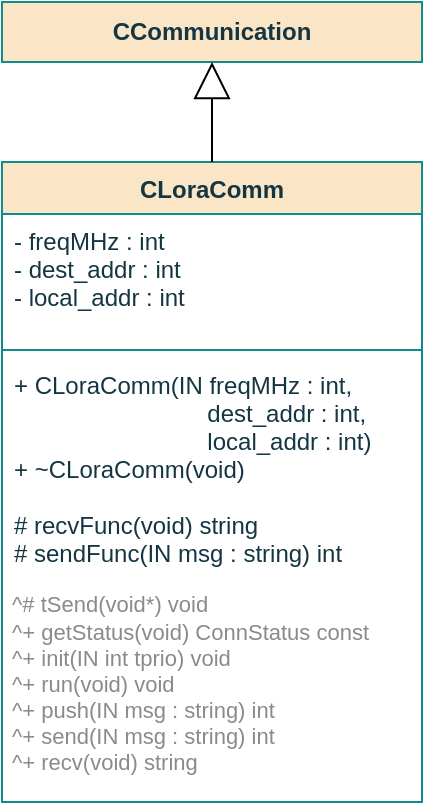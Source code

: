 <mxfile version="16.0.0" type="github" pages="4">
  <diagram id="fWEu4t-EW_wei3MwVTip" name="Class">
    <mxGraphModel dx="771" dy="437" grid="1" gridSize="10" guides="1" tooltips="1" connect="1" arrows="1" fold="1" page="1" pageScale="1" pageWidth="850" pageHeight="1100" math="0" shadow="0">
      <root>
        <mxCell id="0" />
        <mxCell id="1" parent="0" />
        <mxCell id="c93XpwLS8CslaClu3LFZ-1" value="CLoraComm" style="swimlane;fontStyle=1;align=center;verticalAlign=top;childLayout=stackLayout;horizontal=1;startSize=26;horizontalStack=0;resizeParent=1;resizeParentMax=0;resizeLast=0;collapsible=1;marginBottom=0;fillColor=#FAE5C7;strokeColor=#0F8B8D;fontColor=#143642;" parent="1" vertex="1">
          <mxGeometry x="310" y="160" width="210" height="320" as="geometry" />
        </mxCell>
        <mxCell id="c93XpwLS8CslaClu3LFZ-2" value="- freqMHz : int&#xa;- dest_addr : int&#xa;- local_addr : int&#xa;&#xa;&#xa;&#xa;&#xa;&#xa;" style="text;strokeColor=none;fillColor=none;align=left;verticalAlign=top;spacingLeft=4;spacingRight=4;overflow=hidden;rotatable=0;points=[[0,0.5],[1,0.5]];portConstraint=eastwest;fontColor=#143642;" parent="c93XpwLS8CslaClu3LFZ-1" vertex="1">
          <mxGeometry y="26" width="210" height="64" as="geometry" />
        </mxCell>
        <mxCell id="c93XpwLS8CslaClu3LFZ-3" value="" style="line;strokeWidth=1;fillColor=none;align=left;verticalAlign=middle;spacingTop=-1;spacingLeft=3;spacingRight=3;rotatable=0;labelPosition=right;points=[];portConstraint=eastwest;labelBackgroundColor=#DAD2D8;strokeColor=#0F8B8D;fontColor=#143642;" parent="c93XpwLS8CslaClu3LFZ-1" vertex="1">
          <mxGeometry y="90" width="210" height="8" as="geometry" />
        </mxCell>
        <mxCell id="c93XpwLS8CslaClu3LFZ-4" value="+ CLoraComm(IN freqMHz : int,&#xa;                             dest_addr : int,&#xa;                             local_addr : int)&#xa;+ ~CLoraComm(void)&#xa;&#xa;# recvFunc(void) string&#xa;# sendFunc(IN msg : string) int &#xa;&#xa;&#xa;&#xa;" style="text;strokeColor=none;fillColor=none;align=left;verticalAlign=top;spacingLeft=4;spacingRight=4;overflow=hidden;rotatable=0;points=[[0,0.5],[1,0.5]];portConstraint=eastwest;fontColor=#143642;" parent="c93XpwLS8CslaClu3LFZ-1" vertex="1">
          <mxGeometry y="98" width="210" height="222" as="geometry" />
        </mxCell>
        <mxCell id="QjQafICjfFNIdCcySg0X-1" value="CCommunication" style="rounded=0;whiteSpace=wrap;html=1;sketch=0;fontColor=#143642;strokeColor=#0F8B8D;fillColor=#FAE5C7;fontStyle=1" parent="1" vertex="1">
          <mxGeometry x="310" y="80" width="210" height="30" as="geometry" />
        </mxCell>
        <mxCell id="QjQafICjfFNIdCcySg0X-2" value="" style="endArrow=block;endSize=16;endFill=0;html=1;rounded=0;exitX=0.5;exitY=0;exitDx=0;exitDy=0;entryX=0.5;entryY=1;entryDx=0;entryDy=0;" parent="1" source="c93XpwLS8CslaClu3LFZ-1" target="QjQafICjfFNIdCcySg0X-1" edge="1">
          <mxGeometry width="160" relative="1" as="geometry">
            <mxPoint x="510" y="174.76" as="sourcePoint" />
            <mxPoint x="600" y="175" as="targetPoint" />
          </mxGeometry>
        </mxCell>
        <mxCell id="4q7A1GU3DQohU1U9Y9Zb-1" value="&lt;div style=&quot;font-size: 11px&quot;&gt;&lt;font style=&quot;font-size: 11px&quot; color=&quot;#8A8A8A&quot;&gt;^# tSend(void*) void&lt;br&gt;&lt;/font&gt;&lt;/div&gt;&lt;div style=&quot;font-size: 11px&quot;&gt;&lt;font style=&quot;font-size: 11px&quot; color=&quot;#8A8A8A&quot;&gt;^+ getStatus(void) ConnStatus const&lt;br style=&quot;font-size: 11px&quot;&gt;&lt;/font&gt;&lt;/div&gt;&lt;div style=&quot;font-size: 11px&quot;&gt;&lt;div style=&quot;font-size: 11px&quot;&gt;&lt;font style=&quot;font-size: 11px&quot; color=&quot;#8A8A8A&quot;&gt;^+ init(IN int tprio) void&lt;/font&gt;&lt;/div&gt;&lt;font style=&quot;font-size: 11px&quot; color=&quot;#8A8A8A&quot;&gt;^+ run(void) void&lt;/font&gt;&lt;/div&gt;&lt;font style=&quot;font-size: 11px&quot; color=&quot;#8A8A8A&quot;&gt;^+ push(IN msg : string) int&lt;br style=&quot;font-size: 11px&quot;&gt;^+ send(IN msg : string) int&lt;br style=&quot;font-size: 11px&quot;&gt;^+ recv(void) string&lt;/font&gt;" style="text;html=1;align=left;verticalAlign=middle;resizable=0;points=[];autosize=1;strokeColor=none;fillColor=none;opacity=10;fontSize=11;" parent="1" vertex="1">
          <mxGeometry x="313" y="366" width="210" height="110" as="geometry" />
        </mxCell>
      </root>
    </mxGraphModel>
  </diagram>
  <diagram id="54gmfY9uxFaU0y4bCuxx" name="Constructor">
    <mxGraphModel dx="771" dy="437" grid="1" gridSize="10" guides="1" tooltips="1" connect="1" arrows="1" fold="1" page="1" pageScale="1" pageWidth="850" pageHeight="1100" math="0" shadow="0">
      <root>
        <mxCell id="YE7-BCoIbk_1VqUBDQ1K-0" />
        <mxCell id="YE7-BCoIbk_1VqUBDQ1K-1" parent="YE7-BCoIbk_1VqUBDQ1K-0" />
        <mxCell id="YE7-BCoIbk_1VqUBDQ1K-2" style="edgeStyle=orthogonalEdgeStyle;curved=0;rounded=1;sketch=0;orthogonalLoop=1;jettySize=auto;html=1;exitX=0.5;exitY=1;exitDx=0;exitDy=0;entryX=0.5;entryY=0;entryDx=0;entryDy=0;fontColor=#143642;strokeColor=#A8201A;fillColor=#FAE5C7;" parent="YE7-BCoIbk_1VqUBDQ1K-1" source="YE7-BCoIbk_1VqUBDQ1K-3" edge="1">
          <mxGeometry relative="1" as="geometry">
            <mxPoint x="516.52" y="160" as="targetPoint" />
          </mxGeometry>
        </mxCell>
        <mxCell id="YE7-BCoIbk_1VqUBDQ1K-3" value="&lt;div&gt;CLoraComm&lt;/div&gt;&lt;div&gt;&lt;br&gt;&lt;/div&gt;&lt;div&gt;IN: &lt;span style=&quot;font-weight: normal&quot;&gt;&lt;i&gt;freq&lt;/i&gt;&lt;/span&gt;&lt;br&gt;&lt;/div&gt;" style="ellipse;whiteSpace=wrap;html=1;fillColor=#FAE5C7;strokeColor=#0F8B8D;fontColor=#143642;fontStyle=1" parent="YE7-BCoIbk_1VqUBDQ1K-1" vertex="1">
          <mxGeometry x="453.52" y="60" width="125.5" height="60" as="geometry" />
        </mxCell>
        <mxCell id="YE7-BCoIbk_1VqUBDQ1K-4" value="end" style="ellipse;whiteSpace=wrap;html=1;fillColor=#FAE5C7;strokeColor=#0F8B8D;fontColor=#143642;fontStyle=1" parent="YE7-BCoIbk_1VqUBDQ1K-1" vertex="1">
          <mxGeometry x="492.27" y="450" width="48" height="30" as="geometry" />
        </mxCell>
        <mxCell id="YE7-BCoIbk_1VqUBDQ1K-5" style="edgeStyle=orthogonalEdgeStyle;rounded=1;orthogonalLoop=1;jettySize=auto;html=1;exitX=0.5;exitY=1;exitDx=0;exitDy=0;entryX=0.5;entryY=0;entryDx=0;entryDy=0;fontSize=11;strokeColor=#A8201A;" parent="YE7-BCoIbk_1VqUBDQ1K-1" source="YE7-BCoIbk_1VqUBDQ1K-6" target="YE7-BCoIbk_1VqUBDQ1K-11" edge="1">
          <mxGeometry relative="1" as="geometry" />
        </mxCell>
        <mxCell id="YE7-BCoIbk_1VqUBDQ1K-6" value="LoraBegin(&lt;i&gt;&lt;span style=&quot;font-weight: normal&quot;&gt;freq&lt;/span&gt;&lt;/i&gt;)" style="shape=process;whiteSpace=wrap;html=1;backgroundOutline=1;rounded=0;sketch=0;fontColor=#143642;strokeColor=#0F8B8D;fillColor=#FAE5C7;fontStyle=1" parent="YE7-BCoIbk_1VqUBDQ1K-1" vertex="1">
          <mxGeometry x="435.95" y="257" width="160.64" height="40" as="geometry" />
        </mxCell>
        <mxCell id="YE7-BCoIbk_1VqUBDQ1K-7" style="edgeStyle=orthogonalEdgeStyle;rounded=1;orthogonalLoop=1;jettySize=auto;html=1;exitX=0.5;exitY=0;exitDx=0;exitDy=0;fontSize=11;strokeColor=#A8201A;startArrow=none;" parent="YE7-BCoIbk_1VqUBDQ1K-1" source="YE7-BCoIbk_1VqUBDQ1K-16" edge="1">
          <mxGeometry relative="1" as="geometry">
            <mxPoint x="525.43" y="217.0" as="targetPoint" />
            <Array as="points">
              <mxPoint x="690.43" y="217" />
            </Array>
          </mxGeometry>
        </mxCell>
        <mxCell id="YE7-BCoIbk_1VqUBDQ1K-8" style="edgeStyle=orthogonalEdgeStyle;rounded=1;orthogonalLoop=1;jettySize=auto;html=1;exitX=1;exitY=0.5;exitDx=0;exitDy=0;entryX=0.5;entryY=1;entryDx=0;entryDy=0;fontSize=11;strokeColor=#A8201A;" parent="YE7-BCoIbk_1VqUBDQ1K-1" source="YE7-BCoIbk_1VqUBDQ1K-11" target="YE7-BCoIbk_1VqUBDQ1K-16" edge="1">
          <mxGeometry relative="1" as="geometry" />
        </mxCell>
        <mxCell id="YE7-BCoIbk_1VqUBDQ1K-9" value="No" style="edgeLabel;html=1;align=center;verticalAlign=middle;resizable=0;points=[];fontSize=11;" parent="YE7-BCoIbk_1VqUBDQ1K-8" vertex="1" connectable="0">
          <mxGeometry x="-0.9" y="-2" relative="1" as="geometry">
            <mxPoint as="offset" />
          </mxGeometry>
        </mxCell>
        <mxCell id="YE7-BCoIbk_1VqUBDQ1K-10" style="edgeStyle=orthogonalEdgeStyle;rounded=1;orthogonalLoop=1;jettySize=auto;html=1;exitX=0;exitY=0.5;exitDx=0;exitDy=0;entryX=0.5;entryY=0;entryDx=0;entryDy=0;strokeColor=#A8201A;" parent="YE7-BCoIbk_1VqUBDQ1K-1" source="YE7-BCoIbk_1VqUBDQ1K-11" target="YE7-BCoIbk_1VqUBDQ1K-4" edge="1">
          <mxGeometry relative="1" as="geometry">
            <mxPoint x="515.765" y="430.0" as="targetPoint" />
          </mxGeometry>
        </mxCell>
        <mxCell id="YE7-BCoIbk_1VqUBDQ1K-11" value="&lt;div&gt;Lora&lt;/div&gt;&lt;div&gt;Initialized ?&lt;/div&gt;" style="rhombus;whiteSpace=wrap;html=1;rounded=0;sketch=0;fontColor=#143642;strokeColor=#0F8B8D;fillColor=#FAE5C7;" parent="YE7-BCoIbk_1VqUBDQ1K-1" vertex="1">
          <mxGeometry x="467.27" y="320" width="98" height="90" as="geometry" />
        </mxCell>
        <mxCell id="YE7-BCoIbk_1VqUBDQ1K-12" style="edgeStyle=orthogonalEdgeStyle;rounded=1;orthogonalLoop=1;jettySize=auto;html=1;exitX=0.5;exitY=1;exitDx=0;exitDy=0;entryX=0.5;entryY=0;entryDx=0;entryDy=0;fontSize=11;strokeColor=#A8201A;startArrow=none;" parent="YE7-BCoIbk_1VqUBDQ1K-1" source="YE7-BCoIbk_1VqUBDQ1K-15" target="YE7-BCoIbk_1VqUBDQ1K-6" edge="1">
          <mxGeometry relative="1" as="geometry" />
        </mxCell>
        <mxCell id="YE7-BCoIbk_1VqUBDQ1K-13" style="edgeStyle=orthogonalEdgeStyle;rounded=1;orthogonalLoop=1;jettySize=auto;html=1;exitX=0.5;exitY=1;exitDx=0;exitDy=0;entryX=0.5;entryY=0;entryDx=0;entryDy=0;strokeColor=#A8201A;" parent="YE7-BCoIbk_1VqUBDQ1K-1" source="YE7-BCoIbk_1VqUBDQ1K-14" target="YE7-BCoIbk_1VqUBDQ1K-15" edge="1">
          <mxGeometry relative="1" as="geometry" />
        </mxCell>
        <mxCell id="YE7-BCoIbk_1VqUBDQ1K-14" value="ConfigPins" style="shape=process;whiteSpace=wrap;html=1;backgroundOutline=1;rounded=0;sketch=0;fontColor=#143642;strokeColor=#0F8B8D;fillColor=#FAE5C7;fontStyle=1" parent="YE7-BCoIbk_1VqUBDQ1K-1" vertex="1">
          <mxGeometry x="441.27" y="160" width="150" height="40" as="geometry" />
        </mxCell>
        <mxCell id="YE7-BCoIbk_1VqUBDQ1K-15" value="" style="ellipse;whiteSpace=wrap;html=1;aspect=fixed;rounded=0;sketch=0;fontColor=#143642;strokeColor=#0F8B8D;fillColor=#FAE5C7;" parent="YE7-BCoIbk_1VqUBDQ1K-1" vertex="1">
          <mxGeometry x="506.27" y="220" width="20" height="20" as="geometry" />
        </mxCell>
        <mxCell id="YE7-BCoIbk_1VqUBDQ1K-16" value="&lt;b&gt;Log&lt;/b&gt; connection error" style="rounded=0;whiteSpace=wrap;html=1;sketch=0;fontColor=#143642;strokeColor=#0F8B8D;fillColor=#FAE5C7;" parent="YE7-BCoIbk_1VqUBDQ1K-1" vertex="1">
          <mxGeometry x="630.43" y="260" width="120.05" height="37" as="geometry" />
        </mxCell>
      </root>
    </mxGraphModel>
  </diagram>
  <diagram id="0hnrLzMrPIrvC21Ddi-R" name="recvFunc">
    <mxGraphModel dx="450" dy="255" grid="1" gridSize="10" guides="1" tooltips="1" connect="1" arrows="1" fold="1" page="1" pageScale="1" pageWidth="850" pageHeight="1100" math="0" shadow="0">
      <root>
        <mxCell id="DOHKxH0JR9qbzWTHp2MG-0" />
        <mxCell id="DOHKxH0JR9qbzWTHp2MG-1" parent="DOHKxH0JR9qbzWTHp2MG-0" />
        <mxCell id="e-vAVZq-TQv7bJ1IQasg-0" style="edgeStyle=orthogonalEdgeStyle;curved=0;rounded=1;sketch=0;orthogonalLoop=1;jettySize=auto;html=1;exitX=0.5;exitY=1;exitDx=0;exitDy=0;entryX=0.5;entryY=0;entryDx=0;entryDy=0;fontColor=#143642;strokeColor=#A8201A;fillColor=#FAE5C7;" parent="DOHKxH0JR9qbzWTHp2MG-1" source="e-vAVZq-TQv7bJ1IQasg-1" edge="1">
          <mxGeometry relative="1" as="geometry">
            <mxPoint x="425.37" y="170" as="targetPoint" />
          </mxGeometry>
        </mxCell>
        <mxCell id="e-vAVZq-TQv7bJ1IQasg-1" value="&lt;div&gt;RecvFunc&lt;/div&gt;&lt;div&gt;&lt;br&gt;&lt;/div&gt;&lt;div&gt;OUT: &lt;span style=&quot;font-weight: normal&quot;&gt;&lt;i&gt;message&lt;/i&gt;&lt;/span&gt;&lt;br&gt;&lt;/div&gt;" style="ellipse;whiteSpace=wrap;html=1;fillColor=#FAE5C7;strokeColor=#0F8B8D;fontColor=#143642;fontStyle=1" parent="DOHKxH0JR9qbzWTHp2MG-1" vertex="1">
          <mxGeometry x="362.37" y="70" width="125.5" height="60" as="geometry" />
        </mxCell>
        <mxCell id="e-vAVZq-TQv7bJ1IQasg-4" value="Returns &lt;i&gt;message&lt;/i&gt;" style="edgeStyle=orthogonalEdgeStyle;curved=0;rounded=1;sketch=0;orthogonalLoop=1;jettySize=auto;html=1;fontColor=#143642;strokeColor=#A8201A;fillColor=#FAE5C7;entryX=0.5;entryY=0;entryDx=0;entryDy=0;exitX=0.5;exitY=1;exitDx=0;exitDy=0;" parent="DOHKxH0JR9qbzWTHp2MG-1" source="e-vAVZq-TQv7bJ1IQasg-7" target="e-vAVZq-TQv7bJ1IQasg-8" edge="1">
          <mxGeometry relative="1" as="geometry">
            <mxPoint x="425.25" y="270.0" as="sourcePoint" />
            <mxPoint x="425" y="320" as="targetPoint" />
          </mxGeometry>
        </mxCell>
        <mxCell id="e-vAVZq-TQv7bJ1IQasg-7" value="&lt;b&gt;LoraReceive(&lt;/b&gt;&lt;i&gt;local_addr&lt;/i&gt;&lt;b&gt;)&lt;/b&gt;" style="shape=process;whiteSpace=wrap;html=1;backgroundOutline=1;rounded=0;sketch=0;fontColor=#143642;strokeColor=#0F8B8D;fillColor=#FAE5C7;" parent="DOHKxH0JR9qbzWTHp2MG-1" vertex="1">
          <mxGeometry x="330.13" y="170" width="190" height="40" as="geometry" />
        </mxCell>
        <mxCell id="e-vAVZq-TQv7bJ1IQasg-8" value="End" style="ellipse;whiteSpace=wrap;html=1;fillColor=#FAE5C7;strokeColor=#0F8B8D;fontColor=#143642;fontStyle=1" parent="DOHKxH0JR9qbzWTHp2MG-1" vertex="1">
          <mxGeometry x="396" y="260" width="58.25" height="40" as="geometry" />
        </mxCell>
      </root>
    </mxGraphModel>
  </diagram>
  <diagram id="gWrtyDDD40syY5j1oNSI" name="sendFunc">
    <mxGraphModel dx="450" dy="255" grid="1" gridSize="10" guides="1" tooltips="1" connect="1" arrows="1" fold="1" page="1" pageScale="1" pageWidth="850" pageHeight="1100" math="0" shadow="0">
      <root>
        <mxCell id="RDyHwdaBcesgnNNwkRJs-0" />
        <mxCell id="RDyHwdaBcesgnNNwkRJs-1" parent="RDyHwdaBcesgnNNwkRJs-0" />
        <mxCell id="wjFGaoBwL620pTEoWvO4-0" style="edgeStyle=orthogonalEdgeStyle;rounded=1;orthogonalLoop=1;jettySize=auto;html=1;exitX=0.5;exitY=1;exitDx=0;exitDy=0;entryX=0.5;entryY=0;entryDx=0;entryDy=0;strokeColor=#A8201A;" edge="1" parent="RDyHwdaBcesgnNNwkRJs-1" source="HvuOJu0QvIcgFktLaoCL-1" target="HvuOJu0QvIcgFktLaoCL-3">
          <mxGeometry relative="1" as="geometry" />
        </mxCell>
        <mxCell id="HvuOJu0QvIcgFktLaoCL-1" value="&lt;div&gt;SendFunc&lt;/div&gt;&lt;div&gt;&lt;br&gt;&lt;/div&gt;&lt;div&gt;IN:&lt;i&gt; &lt;span style=&quot;font-weight: normal&quot;&gt;msg&lt;/span&gt;&lt;/i&gt;&lt;span style=&quot;font-weight: normal&quot;&gt;&lt;/span&gt;&lt;br&gt;&lt;/div&gt;" style="ellipse;whiteSpace=wrap;html=1;fillColor=#FAE5C7;strokeColor=#0F8B8D;fontColor=#143642;fontStyle=1" parent="RDyHwdaBcesgnNNwkRJs-1" vertex="1">
          <mxGeometry x="362.37" y="70" width="125.5" height="60" as="geometry" />
        </mxCell>
        <mxCell id="HvuOJu0QvIcgFktLaoCL-2" value="" style="edgeStyle=orthogonalEdgeStyle;curved=0;rounded=1;sketch=0;orthogonalLoop=1;jettySize=auto;html=1;fontColor=#143642;strokeColor=#A8201A;fillColor=#FAE5C7;entryX=0.5;entryY=0;entryDx=0;entryDy=0;exitX=0.5;exitY=1;exitDx=0;exitDy=0;" parent="RDyHwdaBcesgnNNwkRJs-1" source="HvuOJu0QvIcgFktLaoCL-3" target="HvuOJu0QvIcgFktLaoCL-4" edge="1">
          <mxGeometry relative="1" as="geometry">
            <mxPoint x="425.25" y="270.0" as="sourcePoint" />
            <mxPoint x="425" y="320" as="targetPoint" />
          </mxGeometry>
        </mxCell>
        <mxCell id="HvuOJu0QvIcgFktLaoCL-3" value="&lt;b&gt;LoraSend(&lt;/b&gt;&lt;i&gt;dest_addr&lt;/i&gt;&lt;b&gt;, &lt;/b&gt;&lt;i&gt;local_addr, msg&lt;/i&gt;&lt;b&gt;)&lt;/b&gt;" style="shape=process;whiteSpace=wrap;html=1;backgroundOutline=1;rounded=0;sketch=0;fontColor=#143642;strokeColor=#0F8B8D;fillColor=#FAE5C7;" parent="RDyHwdaBcesgnNNwkRJs-1" vertex="1">
          <mxGeometry x="330" y="160" width="190.37" height="40" as="geometry" />
        </mxCell>
        <mxCell id="HvuOJu0QvIcgFktLaoCL-4" value="End" style="ellipse;whiteSpace=wrap;html=1;fillColor=#FAE5C7;strokeColor=#0F8B8D;fontColor=#143642;fontStyle=1" parent="RDyHwdaBcesgnNNwkRJs-1" vertex="1">
          <mxGeometry x="396" y="240" width="58.25" height="40" as="geometry" />
        </mxCell>
      </root>
    </mxGraphModel>
  </diagram>
</mxfile>
